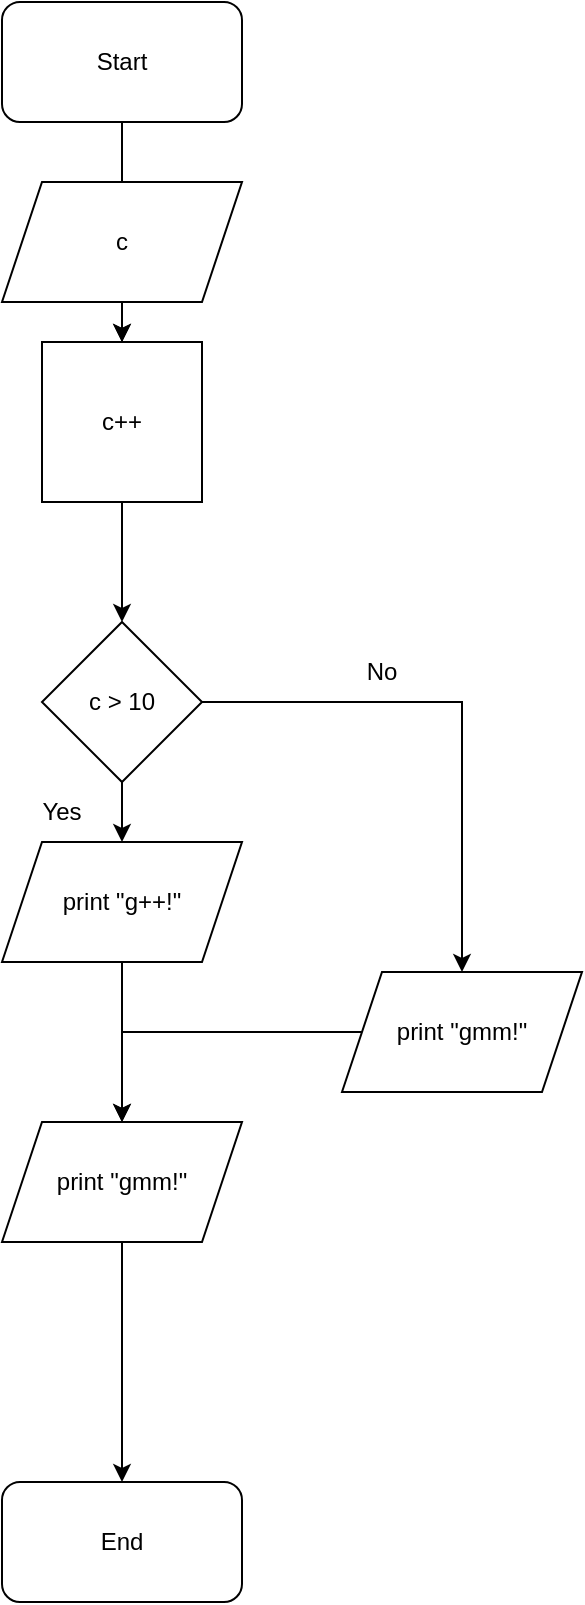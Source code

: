 <mxfile version="20.5.1" type="github">
  <diagram id="C5RBs43oDa-KdzZeNtuy" name="Page-1">
    <mxGraphModel dx="782" dy="738" grid="1" gridSize="10" guides="1" tooltips="1" connect="1" arrows="1" fold="1" page="1" pageScale="1" pageWidth="827" pageHeight="1169" math="0" shadow="0">
      <root>
        <mxCell id="WIyWlLk6GJQsqaUBKTNV-0" />
        <mxCell id="WIyWlLk6GJQsqaUBKTNV-1" parent="WIyWlLk6GJQsqaUBKTNV-0" />
        <mxCell id="GkQphRmUGwTpfuJu9ETJ-1" value="End" style="rounded=1;whiteSpace=wrap;html=1;" vertex="1" parent="WIyWlLk6GJQsqaUBKTNV-1">
          <mxGeometry x="330" y="780" width="120" height="60" as="geometry" />
        </mxCell>
        <mxCell id="GkQphRmUGwTpfuJu9ETJ-18" value="" style="edgeStyle=orthogonalEdgeStyle;rounded=0;orthogonalLoop=1;jettySize=auto;html=1;" edge="1" parent="WIyWlLk6GJQsqaUBKTNV-1" source="GkQphRmUGwTpfuJu9ETJ-2" target="GkQphRmUGwTpfuJu9ETJ-6">
          <mxGeometry relative="1" as="geometry" />
        </mxCell>
        <mxCell id="GkQphRmUGwTpfuJu9ETJ-2" value="Start" style="rounded=1;whiteSpace=wrap;html=1;" vertex="1" parent="WIyWlLk6GJQsqaUBKTNV-1">
          <mxGeometry x="330" y="40" width="120" height="60" as="geometry" />
        </mxCell>
        <mxCell id="GkQphRmUGwTpfuJu9ETJ-17" value="" style="edgeStyle=orthogonalEdgeStyle;rounded=0;orthogonalLoop=1;jettySize=auto;html=1;" edge="1" parent="WIyWlLk6GJQsqaUBKTNV-1" source="GkQphRmUGwTpfuJu9ETJ-3" target="GkQphRmUGwTpfuJu9ETJ-6">
          <mxGeometry relative="1" as="geometry" />
        </mxCell>
        <mxCell id="GkQphRmUGwTpfuJu9ETJ-3" value="c" style="shape=parallelogram;perimeter=parallelogramPerimeter;whiteSpace=wrap;html=1;fixedSize=1;" vertex="1" parent="WIyWlLk6GJQsqaUBKTNV-1">
          <mxGeometry x="330" y="130" width="120" height="60" as="geometry" />
        </mxCell>
        <mxCell id="GkQphRmUGwTpfuJu9ETJ-12" value="" style="edgeStyle=orthogonalEdgeStyle;rounded=0;orthogonalLoop=1;jettySize=auto;html=1;" edge="1" parent="WIyWlLk6GJQsqaUBKTNV-1" source="GkQphRmUGwTpfuJu9ETJ-4" target="GkQphRmUGwTpfuJu9ETJ-7">
          <mxGeometry relative="1" as="geometry" />
        </mxCell>
        <mxCell id="GkQphRmUGwTpfuJu9ETJ-13" style="edgeStyle=orthogonalEdgeStyle;rounded=0;orthogonalLoop=1;jettySize=auto;html=1;" edge="1" parent="WIyWlLk6GJQsqaUBKTNV-1" source="GkQphRmUGwTpfuJu9ETJ-4" target="GkQphRmUGwTpfuJu9ETJ-8">
          <mxGeometry relative="1" as="geometry" />
        </mxCell>
        <mxCell id="GkQphRmUGwTpfuJu9ETJ-4" value="c &amp;gt; 10" style="rhombus;whiteSpace=wrap;html=1;" vertex="1" parent="WIyWlLk6GJQsqaUBKTNV-1">
          <mxGeometry x="350" y="350" width="80" height="80" as="geometry" />
        </mxCell>
        <mxCell id="GkQphRmUGwTpfuJu9ETJ-16" value="" style="edgeStyle=orthogonalEdgeStyle;rounded=0;orthogonalLoop=1;jettySize=auto;html=1;" edge="1" parent="WIyWlLk6GJQsqaUBKTNV-1" source="GkQphRmUGwTpfuJu9ETJ-6" target="GkQphRmUGwTpfuJu9ETJ-4">
          <mxGeometry relative="1" as="geometry" />
        </mxCell>
        <mxCell id="GkQphRmUGwTpfuJu9ETJ-6" value="c++" style="whiteSpace=wrap;html=1;aspect=fixed;" vertex="1" parent="WIyWlLk6GJQsqaUBKTNV-1">
          <mxGeometry x="350" y="210" width="80" height="80" as="geometry" />
        </mxCell>
        <mxCell id="GkQphRmUGwTpfuJu9ETJ-19" style="edgeStyle=orthogonalEdgeStyle;rounded=0;orthogonalLoop=1;jettySize=auto;html=1;entryX=0.5;entryY=0;entryDx=0;entryDy=0;" edge="1" parent="WIyWlLk6GJQsqaUBKTNV-1" source="GkQphRmUGwTpfuJu9ETJ-7" target="GkQphRmUGwTpfuJu9ETJ-10">
          <mxGeometry relative="1" as="geometry" />
        </mxCell>
        <mxCell id="GkQphRmUGwTpfuJu9ETJ-7" value="print &quot;g++!&quot;" style="shape=parallelogram;perimeter=parallelogramPerimeter;whiteSpace=wrap;html=1;fixedSize=1;" vertex="1" parent="WIyWlLk6GJQsqaUBKTNV-1">
          <mxGeometry x="330" y="460" width="120" height="60" as="geometry" />
        </mxCell>
        <mxCell id="GkQphRmUGwTpfuJu9ETJ-11" style="edgeStyle=orthogonalEdgeStyle;rounded=0;orthogonalLoop=1;jettySize=auto;html=1;" edge="1" parent="WIyWlLk6GJQsqaUBKTNV-1" source="GkQphRmUGwTpfuJu9ETJ-8" target="GkQphRmUGwTpfuJu9ETJ-10">
          <mxGeometry relative="1" as="geometry" />
        </mxCell>
        <mxCell id="GkQphRmUGwTpfuJu9ETJ-8" value="print &quot;gmm!&quot;" style="shape=parallelogram;perimeter=parallelogramPerimeter;whiteSpace=wrap;html=1;fixedSize=1;" vertex="1" parent="WIyWlLk6GJQsqaUBKTNV-1">
          <mxGeometry x="500" y="525" width="120" height="60" as="geometry" />
        </mxCell>
        <mxCell id="GkQphRmUGwTpfuJu9ETJ-20" style="edgeStyle=orthogonalEdgeStyle;rounded=0;orthogonalLoop=1;jettySize=auto;html=1;entryX=0.5;entryY=0;entryDx=0;entryDy=0;" edge="1" parent="WIyWlLk6GJQsqaUBKTNV-1" source="GkQphRmUGwTpfuJu9ETJ-10" target="GkQphRmUGwTpfuJu9ETJ-1">
          <mxGeometry relative="1" as="geometry" />
        </mxCell>
        <mxCell id="GkQphRmUGwTpfuJu9ETJ-10" value="print &quot;gmm!&quot;" style="shape=parallelogram;perimeter=parallelogramPerimeter;whiteSpace=wrap;html=1;fixedSize=1;" vertex="1" parent="WIyWlLk6GJQsqaUBKTNV-1">
          <mxGeometry x="330" y="600" width="120" height="60" as="geometry" />
        </mxCell>
        <mxCell id="GkQphRmUGwTpfuJu9ETJ-14" value="Yes" style="text;html=1;strokeColor=none;fillColor=none;align=center;verticalAlign=middle;whiteSpace=wrap;rounded=0;" vertex="1" parent="WIyWlLk6GJQsqaUBKTNV-1">
          <mxGeometry x="330" y="430" width="60" height="30" as="geometry" />
        </mxCell>
        <mxCell id="GkQphRmUGwTpfuJu9ETJ-15" value="No" style="text;html=1;strokeColor=none;fillColor=none;align=center;verticalAlign=middle;whiteSpace=wrap;rounded=0;" vertex="1" parent="WIyWlLk6GJQsqaUBKTNV-1">
          <mxGeometry x="490" y="360" width="60" height="30" as="geometry" />
        </mxCell>
      </root>
    </mxGraphModel>
  </diagram>
</mxfile>
